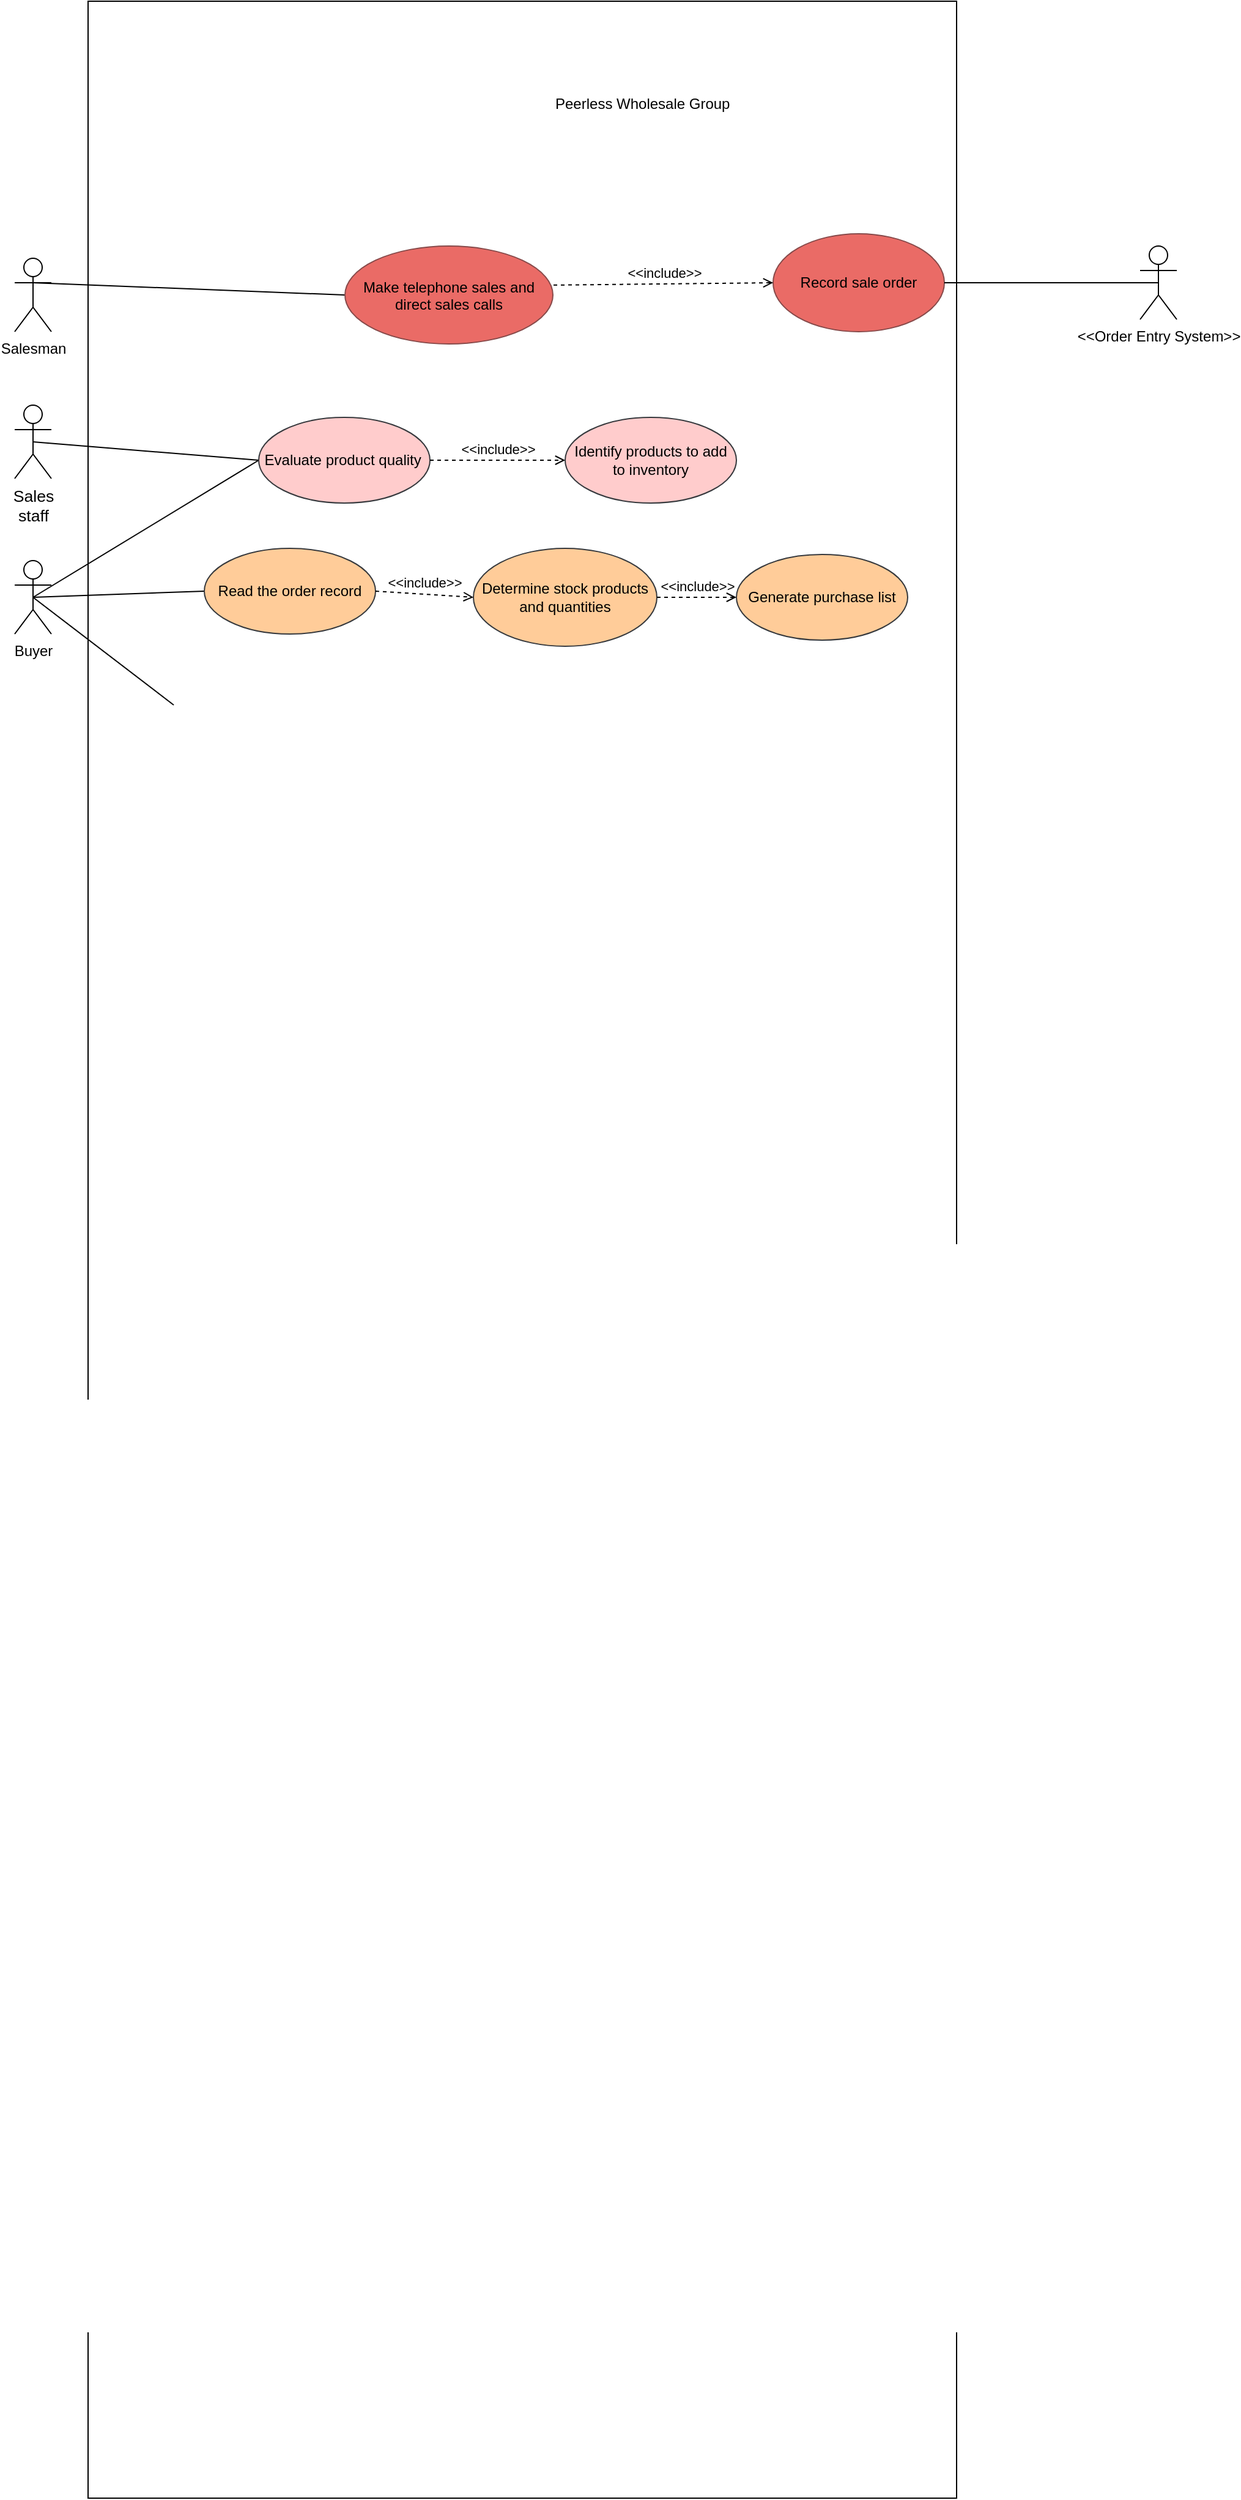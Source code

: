 <mxfile version="26.1.0">
  <diagram name="Page-1" id="KJdFW8ahDQsgD91VlEtE">
    <mxGraphModel dx="2005" dy="1983" grid="1" gridSize="10" guides="1" tooltips="1" connect="1" arrows="1" fold="1" page="1" pageScale="1" pageWidth="850" pageHeight="1100" math="0" shadow="0">
      <root>
        <mxCell id="0" />
        <mxCell id="1" parent="0" />
        <mxCell id="U1jcqS2KWoJxYVEzJyyE-1" value="" style="rounded=0;whiteSpace=wrap;html=1;" vertex="1" parent="1">
          <mxGeometry x="120" y="-10" width="710" height="2040" as="geometry" />
        </mxCell>
        <mxCell id="U1jcqS2KWoJxYVEzJyyE-2" value="Peerless Wholesale Group" style="text;html=1;whiteSpace=wrap;overflow=hidden;rounded=0;" vertex="1" parent="1">
          <mxGeometry x="500" y="60" width="180" height="120" as="geometry" />
        </mxCell>
        <mxCell id="U1jcqS2KWoJxYVEzJyyE-3" style="rounded=0;orthogonalLoop=1;jettySize=auto;html=1;exitX=0.5;exitY=0.5;exitDx=0;exitDy=0;exitPerimeter=0;entryX=0;entryY=0.5;entryDx=0;entryDy=0;fontFamily=Helvetica;endArrow=none;startFill=0;" edge="1" parent="1" target="U1jcqS2KWoJxYVEzJyyE-4">
          <mxGeometry relative="1" as="geometry">
            <mxPoint x="220" y="210.353" as="targetPoint" />
            <mxPoint x="75.0" y="220" as="sourcePoint" />
          </mxGeometry>
        </mxCell>
        <mxCell id="U1jcqS2KWoJxYVEzJyyE-4" value="&lt;p class=&quot;p1&quot; style=&quot;margin: 0px; font-variant-numeric: normal; font-variant-east-asian: normal; font-variant-alternates: normal; font-size-adjust: none; font-kerning: auto; font-optical-sizing: auto; font-feature-settings: normal; font-variation-settings: normal; font-variant-position: normal; font-variant-emoji: normal; font-stretch: normal; line-height: normal;&quot;&gt;&lt;font&gt;Make telephone&amp;nbsp;&lt;/font&gt;&lt;span style=&quot;background-color: transparent; color: light-dark(rgb(0, 0, 0), rgb(255, 255, 255));&quot;&gt;&lt;font&gt;sales and d&lt;/font&gt;&lt;/span&gt;&lt;font style=&quot;background-color: transparent; color: light-dark(rgb(0, 0, 0), rgb(255, 255, 255));&quot;&gt;irect sales calls&lt;/font&gt;&lt;/p&gt;" style="ellipse;whiteSpace=wrap;html=1;align=center;fillColor=light-dark(#ea6b66, #1f2f1e);strokeColor=light-dark(#874a4a, #ff8888);fontFamily=Helvetica;" vertex="1" parent="1">
          <mxGeometry x="330" y="190" width="170" height="80" as="geometry" />
        </mxCell>
        <mxCell id="U1jcqS2KWoJxYVEzJyyE-5" style="rounded=0;orthogonalLoop=1;jettySize=auto;html=1;exitX=0.5;exitY=0.5;exitDx=0;exitDy=0;exitPerimeter=0;entryX=0;entryY=0.5;entryDx=0;entryDy=0;fontFamily=Helvetica;endArrow=none;startFill=0;" edge="1" parent="1" source="U1jcqS2KWoJxYVEzJyyE-6" target="U1jcqS2KWoJxYVEzJyyE-14">
          <mxGeometry relative="1" as="geometry" />
        </mxCell>
        <mxCell id="U1jcqS2KWoJxYVEzJyyE-6" value="&lt;span id=&quot;docs-internal-guid-a58ee1ed-7fff-1f47-399d-0a0d233d31ba&quot;&gt;&lt;span style=&quot;font-size: 9pt; background-color: transparent; font-variant-numeric: normal; font-variant-east-asian: normal; font-variant-alternates: normal; font-variant-position: normal; font-variant-emoji: normal; vertical-align: baseline; white-space: pre-wrap;&quot;&gt;Buyer&lt;/span&gt;&lt;/span&gt;" style="shape=umlActor;verticalLabelPosition=bottom;verticalAlign=top;html=1;outlineConnect=0;fontFamily=Helvetica;" vertex="1" parent="1">
          <mxGeometry x="60" y="447" width="30" height="60" as="geometry" />
        </mxCell>
        <mxCell id="U1jcqS2KWoJxYVEzJyyE-7" style="rounded=0;orthogonalLoop=1;jettySize=auto;html=1;exitX=0.5;exitY=0.5;exitDx=0;exitDy=0;exitPerimeter=0;entryX=0;entryY=0.5;entryDx=0;entryDy=0;endArrow=none;startFill=0;" edge="1" parent="1" source="U1jcqS2KWoJxYVEzJyyE-6">
          <mxGeometry relative="1" as="geometry">
            <mxPoint x="190" y="565" as="targetPoint" />
          </mxGeometry>
        </mxCell>
        <mxCell id="U1jcqS2KWoJxYVEzJyyE-8" value="&lt;span id=&quot;docs-internal-guid-16d97441-7fff-4b6b-f18f-fee4b0ce08a8&quot;&gt;&lt;span style=&quot;font-size: 9pt; background-color: transparent; font-variant-numeric: normal; font-variant-east-asian: normal; font-variant-alternates: normal; font-variant-position: normal; font-variant-emoji: normal; vertical-align: baseline; white-space: pre-wrap;&quot;&gt;Salesman&lt;/span&gt;&lt;/span&gt;" style="shape=umlActor;verticalLabelPosition=bottom;verticalAlign=top;html=1;outlineConnect=0;fontFamily=Helvetica;" vertex="1" parent="1">
          <mxGeometry x="60" y="200" width="30" height="60" as="geometry" />
        </mxCell>
        <mxCell id="U1jcqS2KWoJxYVEzJyyE-9" value="&lt;font&gt;Record sale order&lt;/font&gt;" style="ellipse;whiteSpace=wrap;html=1;fillColor=light-dark(#ea6b66, #1f2f1e);strokeColor=light-dark(#874a4a, #ff8888);fontFamily=Helvetica;" vertex="1" parent="1">
          <mxGeometry x="680" y="180" width="140" height="80" as="geometry" />
        </mxCell>
        <mxCell id="U1jcqS2KWoJxYVEzJyyE-10" value="&amp;lt;&amp;lt;include&amp;gt;&amp;gt;" style="edgeStyle=none;html=1;endArrow=open;verticalAlign=bottom;dashed=1;labelBackgroundColor=none;rounded=0;exitX=1.003;exitY=0.399;exitDx=0;exitDy=0;exitPerimeter=0;entryX=0;entryY=0.5;entryDx=0;entryDy=0;fontFamily=Helvetica;" edge="1" parent="1" source="U1jcqS2KWoJxYVEzJyyE-4" target="U1jcqS2KWoJxYVEzJyyE-9">
          <mxGeometry width="160" relative="1" as="geometry">
            <mxPoint x="290" y="350" as="sourcePoint" />
            <mxPoint x="450" y="350" as="targetPoint" />
          </mxGeometry>
        </mxCell>
        <mxCell id="U1jcqS2KWoJxYVEzJyyE-11" value="&lt;font&gt;Generate purchase list&lt;/font&gt;" style="ellipse;whiteSpace=wrap;html=1;fontFamily=Helvetica;fillColor=#ffcc99;strokeColor=#36393d;" vertex="1" parent="1">
          <mxGeometry x="650" y="442" width="140" height="70" as="geometry" />
        </mxCell>
        <mxCell id="U1jcqS2KWoJxYVEzJyyE-12" style="rounded=0;orthogonalLoop=1;jettySize=auto;html=1;exitX=0.5;exitY=0.5;exitDx=0;exitDy=0;exitPerimeter=0;entryX=0;entryY=0.5;entryDx=0;entryDy=0;fontFamily=Helvetica;endArrow=none;startFill=0;" edge="1" parent="1" source="U1jcqS2KWoJxYVEzJyyE-13" target="U1jcqS2KWoJxYVEzJyyE-14">
          <mxGeometry relative="1" as="geometry" />
        </mxCell>
        <mxCell id="U1jcqS2KWoJxYVEzJyyE-13" value="&lt;span id=&quot;docs-internal-guid-8d97b878-7fff-36c7-eeb0-1722fb72b11d&quot;&gt;&lt;span style=&quot;font-size: 10pt; background-color: transparent; font-variant-numeric: normal; font-variant-east-asian: normal; font-variant-alternates: normal; font-variant-position: normal; font-variant-emoji: normal; vertical-align: baseline; white-space: pre-wrap;&quot;&gt;Sales staff&lt;/span&gt;&lt;/span&gt;" style="shape=umlActor;verticalLabelPosition=bottom;verticalAlign=top;html=1;outlineConnect=0;fontFamily=Helvetica;" vertex="1" parent="1">
          <mxGeometry x="60" y="320" width="30" height="60" as="geometry" />
        </mxCell>
        <mxCell id="U1jcqS2KWoJxYVEzJyyE-14" value="&lt;font&gt;Evaluate product quality&amp;nbsp;&lt;/font&gt;" style="ellipse;whiteSpace=wrap;html=1;fontFamily=Helvetica;fillColor=#ffcccc;strokeColor=#36393d;" vertex="1" parent="1">
          <mxGeometry x="259.5" y="330" width="140" height="70" as="geometry" />
        </mxCell>
        <mxCell id="U1jcqS2KWoJxYVEzJyyE-15" style="rounded=0;orthogonalLoop=1;jettySize=auto;html=1;exitX=1;exitY=0.5;exitDx=0;exitDy=0;entryX=0.5;entryY=0.5;entryDx=0;entryDy=0;entryPerimeter=0;fontFamily=Helvetica;endArrow=none;startFill=0;edgeStyle=orthogonalEdgeStyle;" edge="1" parent="1" source="U1jcqS2KWoJxYVEzJyyE-9" target="U1jcqS2KWoJxYVEzJyyE-20">
          <mxGeometry relative="1" as="geometry" />
        </mxCell>
        <mxCell id="U1jcqS2KWoJxYVEzJyyE-16" value="&lt;font&gt;Identify products to add to inventory&lt;/font&gt;" style="ellipse;whiteSpace=wrap;html=1;fontFamily=Helvetica;fillColor=#ffcccc;strokeColor=#36393d;" vertex="1" parent="1">
          <mxGeometry x="510" y="330" width="140" height="70" as="geometry" />
        </mxCell>
        <mxCell id="U1jcqS2KWoJxYVEzJyyE-17" value="&amp;lt;&amp;lt;include&amp;gt;&amp;gt;" style="edgeStyle=none;html=1;endArrow=open;verticalAlign=bottom;dashed=1;labelBackgroundColor=none;rounded=0;exitX=1;exitY=0.5;exitDx=0;exitDy=0;entryX=0;entryY=0.5;entryDx=0;entryDy=0;fontFamily=Helvetica;" edge="1" parent="1" source="U1jcqS2KWoJxYVEzJyyE-14" target="U1jcqS2KWoJxYVEzJyyE-16">
          <mxGeometry width="160" relative="1" as="geometry">
            <mxPoint x="390" y="258" as="sourcePoint" />
            <mxPoint x="540" y="260" as="targetPoint" />
          </mxGeometry>
        </mxCell>
        <mxCell id="U1jcqS2KWoJxYVEzJyyE-18" value="" style="rounded=0;orthogonalLoop=1;jettySize=auto;html=1;exitX=0.5;exitY=0.5;exitDx=0;exitDy=0;exitPerimeter=0;entryX=0;entryY=0.5;entryDx=0;entryDy=0;fontFamily=Helvetica;endArrow=none;startFill=0;" edge="1" parent="1" source="U1jcqS2KWoJxYVEzJyyE-6" target="U1jcqS2KWoJxYVEzJyyE-19">
          <mxGeometry relative="1" as="geometry">
            <mxPoint x="475" y="482" as="targetPoint" />
            <mxPoint x="75" y="477" as="sourcePoint" />
          </mxGeometry>
        </mxCell>
        <mxCell id="U1jcqS2KWoJxYVEzJyyE-19" value="Read the order record" style="ellipse;whiteSpace=wrap;html=1;fontFamily=Helvetica;fillColor=#ffcc99;strokeColor=#36393d;" vertex="1" parent="1">
          <mxGeometry x="215" y="437" width="140" height="70" as="geometry" />
        </mxCell>
        <mxCell id="U1jcqS2KWoJxYVEzJyyE-20" value="&amp;lt;&amp;lt;Order Entry System&amp;gt;&amp;gt;" style="shape=umlActor;verticalLabelPosition=bottom;verticalAlign=top;html=1;outlineConnect=0;" vertex="1" parent="1">
          <mxGeometry x="980" y="190" width="30" height="60" as="geometry" />
        </mxCell>
        <mxCell id="U1jcqS2KWoJxYVEzJyyE-21" value="&lt;font&gt;Determine stock products and quantities&lt;/font&gt;" style="ellipse;whiteSpace=wrap;html=1;fontFamily=Helvetica;fillColor=#ffcc99;strokeColor=#36393d;" vertex="1" parent="1">
          <mxGeometry x="435" y="437" width="150" height="80" as="geometry" />
        </mxCell>
        <mxCell id="U1jcqS2KWoJxYVEzJyyE-22" value="&amp;lt;&amp;lt;include&amp;gt;&amp;gt;" style="edgeStyle=none;html=1;endArrow=open;verticalAlign=bottom;dashed=1;labelBackgroundColor=none;rounded=0;exitX=1;exitY=0.5;exitDx=0;exitDy=0;entryX=0;entryY=0.5;entryDx=0;entryDy=0;fontFamily=Helvetica;" edge="1" parent="1" source="U1jcqS2KWoJxYVEzJyyE-19" target="U1jcqS2KWoJxYVEzJyyE-21">
          <mxGeometry width="160" relative="1" as="geometry">
            <mxPoint x="330" y="445.46" as="sourcePoint" />
            <mxPoint x="440" y="445.46" as="targetPoint" />
          </mxGeometry>
        </mxCell>
        <mxCell id="U1jcqS2KWoJxYVEzJyyE-23" value="&amp;lt;&amp;lt;include&amp;gt;&amp;gt;" style="edgeStyle=none;html=1;endArrow=open;verticalAlign=bottom;dashed=1;labelBackgroundColor=none;rounded=0;exitX=1;exitY=0.5;exitDx=0;exitDy=0;entryX=0;entryY=0.5;entryDx=0;entryDy=0;fontFamily=Helvetica;" edge="1" parent="1" source="U1jcqS2KWoJxYVEzJyyE-21" target="U1jcqS2KWoJxYVEzJyyE-11">
          <mxGeometry width="160" relative="1" as="geometry">
            <mxPoint x="570" y="535" as="sourcePoint" />
            <mxPoint x="654" y="530" as="targetPoint" />
          </mxGeometry>
        </mxCell>
      </root>
    </mxGraphModel>
  </diagram>
</mxfile>
